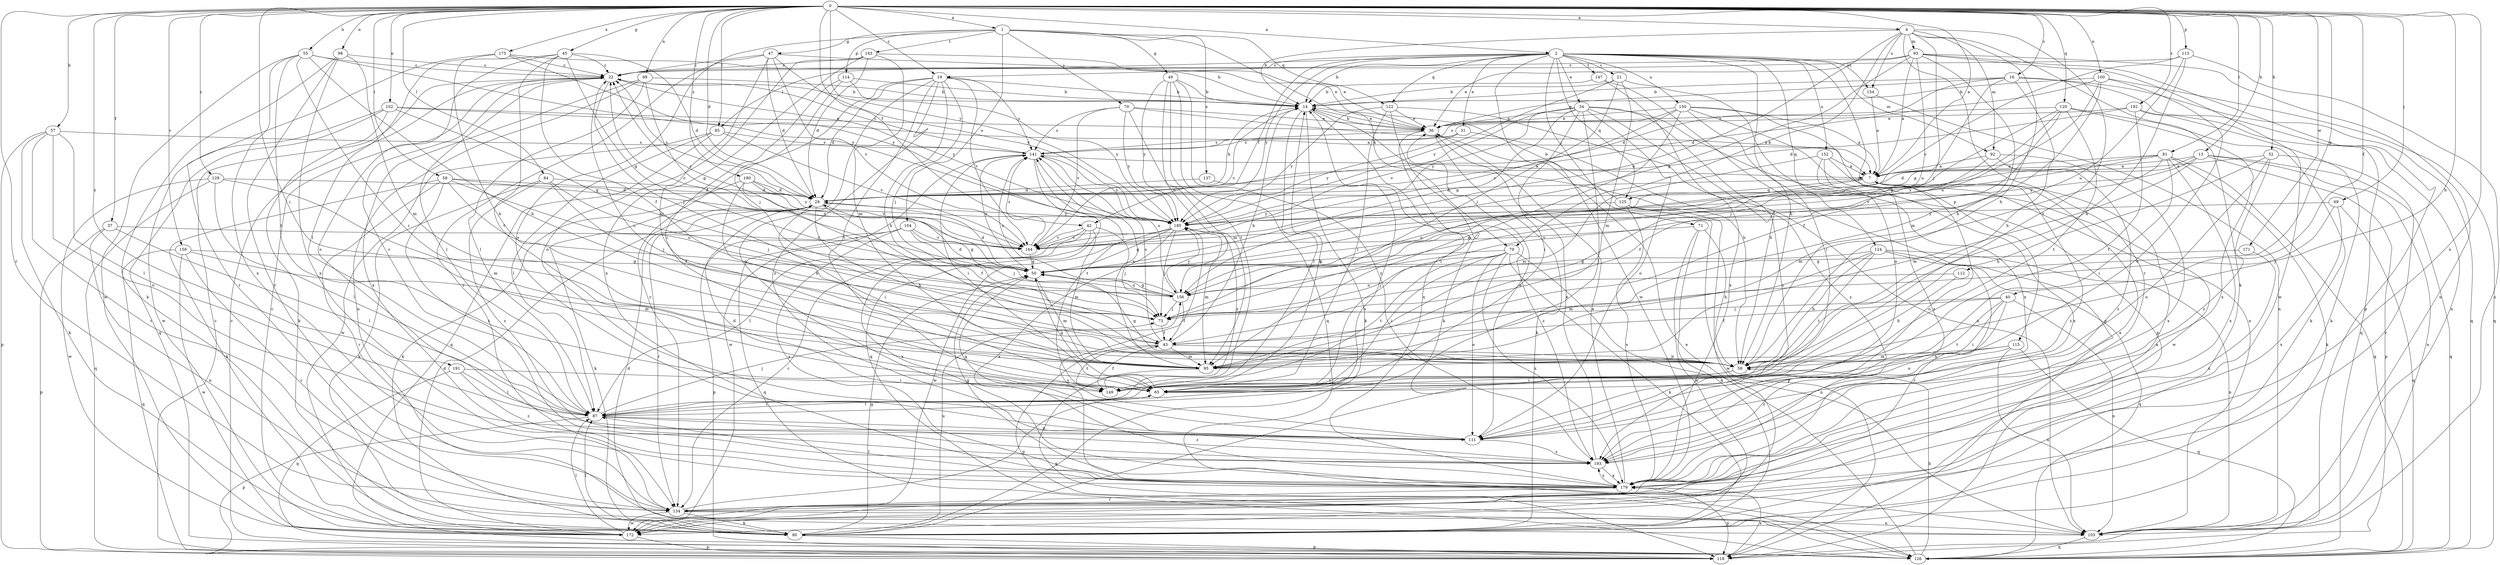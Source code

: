 strict digraph  {
0;
1;
2;
4;
7;
13;
14;
16;
19;
21;
22;
29;
31;
34;
36;
37;
40;
42;
43;
45;
47;
49;
50;
52;
55;
57;
58;
59;
65;
69;
70;
71;
73;
79;
80;
81;
84;
85;
87;
92;
93;
95;
98;
99;
100;
102;
103;
104;
111;
112;
113;
114;
115;
118;
120;
122;
124;
125;
126;
129;
134;
137;
141;
143;
147;
149;
150;
152;
154;
156;
158;
164;
171;
172;
175;
179;
185;
190;
191;
192;
193;
0 -> 1  [label=a];
0 -> 2  [label=a];
0 -> 4  [label=a];
0 -> 7  [label=a];
0 -> 13  [label=b];
0 -> 16  [label=c];
0 -> 19  [label=c];
0 -> 29  [label=d];
0 -> 37  [label=f];
0 -> 40  [label=f];
0 -> 42  [label=f];
0 -> 45  [label=g];
0 -> 52  [label=h];
0 -> 55  [label=h];
0 -> 57  [label=h];
0 -> 58  [label=h];
0 -> 59  [label=i];
0 -> 65  [label=i];
0 -> 69  [label=j];
0 -> 81  [label=l];
0 -> 84  [label=l];
0 -> 85  [label=l];
0 -> 98  [label=n];
0 -> 99  [label=n];
0 -> 100  [label=n];
0 -> 102  [label=n];
0 -> 112  [label=p];
0 -> 113  [label=p];
0 -> 120  [label=q];
0 -> 129  [label=r];
0 -> 134  [label=r];
0 -> 158  [label=v];
0 -> 171  [label=w];
0 -> 175  [label=x];
0 -> 179  [label=x];
0 -> 185  [label=y];
0 -> 190  [label=z];
0 -> 191  [label=z];
0 -> 192  [label=z];
1 -> 47  [label=g];
1 -> 49  [label=g];
1 -> 70  [label=j];
1 -> 79  [label=k];
1 -> 104  [label=o];
1 -> 111  [label=o];
1 -> 114  [label=p];
1 -> 122  [label=q];
1 -> 137  [label=s];
1 -> 143  [label=t];
2 -> 14  [label=b];
2 -> 19  [label=c];
2 -> 21  [label=c];
2 -> 31  [label=e];
2 -> 34  [label=e];
2 -> 42  [label=f];
2 -> 58  [label=h];
2 -> 71  [label=j];
2 -> 85  [label=l];
2 -> 92  [label=m];
2 -> 115  [label=p];
2 -> 122  [label=q];
2 -> 124  [label=q];
2 -> 125  [label=q];
2 -> 147  [label=t];
2 -> 150  [label=u];
2 -> 152  [label=u];
2 -> 154  [label=u];
2 -> 172  [label=w];
2 -> 185  [label=y];
4 -> 14  [label=b];
4 -> 58  [label=h];
4 -> 73  [label=j];
4 -> 79  [label=k];
4 -> 80  [label=k];
4 -> 92  [label=m];
4 -> 93  [label=m];
4 -> 134  [label=r];
4 -> 149  [label=t];
4 -> 154  [label=u];
4 -> 156  [label=u];
7 -> 29  [label=d];
7 -> 111  [label=o];
7 -> 125  [label=q];
7 -> 156  [label=u];
7 -> 193  [label=z];
13 -> 7  [label=a];
13 -> 29  [label=d];
13 -> 95  [label=m];
13 -> 103  [label=n];
13 -> 118  [label=p];
13 -> 126  [label=q];
13 -> 185  [label=y];
14 -> 36  [label=e];
14 -> 58  [label=h];
14 -> 80  [label=k];
14 -> 87  [label=l];
14 -> 164  [label=v];
14 -> 179  [label=x];
16 -> 14  [label=b];
16 -> 29  [label=d];
16 -> 36  [label=e];
16 -> 50  [label=g];
16 -> 58  [label=h];
16 -> 103  [label=n];
16 -> 126  [label=q];
19 -> 14  [label=b];
19 -> 29  [label=d];
19 -> 58  [label=h];
19 -> 73  [label=j];
19 -> 111  [label=o];
19 -> 134  [label=r];
19 -> 141  [label=s];
19 -> 149  [label=t];
19 -> 164  [label=v];
19 -> 193  [label=z];
21 -> 14  [label=b];
21 -> 73  [label=j];
21 -> 95  [label=m];
21 -> 111  [label=o];
21 -> 185  [label=y];
22 -> 14  [label=b];
22 -> 73  [label=j];
22 -> 87  [label=l];
22 -> 185  [label=y];
29 -> 14  [label=b];
29 -> 22  [label=c];
29 -> 43  [label=f];
29 -> 58  [label=h];
29 -> 65  [label=i];
29 -> 80  [label=k];
29 -> 134  [label=r];
29 -> 185  [label=y];
31 -> 141  [label=s];
31 -> 185  [label=y];
31 -> 193  [label=z];
34 -> 36  [label=e];
34 -> 50  [label=g];
34 -> 58  [label=h];
34 -> 65  [label=i];
34 -> 87  [label=l];
34 -> 111  [label=o];
34 -> 164  [label=v];
34 -> 179  [label=x];
34 -> 185  [label=y];
34 -> 193  [label=z];
36 -> 14  [label=b];
36 -> 65  [label=i];
36 -> 80  [label=k];
36 -> 141  [label=s];
37 -> 87  [label=l];
37 -> 103  [label=n];
37 -> 118  [label=p];
37 -> 164  [label=v];
40 -> 43  [label=f];
40 -> 65  [label=i];
40 -> 73  [label=j];
40 -> 103  [label=n];
40 -> 111  [label=o];
40 -> 149  [label=t];
42 -> 73  [label=j];
42 -> 87  [label=l];
42 -> 95  [label=m];
42 -> 134  [label=r];
42 -> 164  [label=v];
42 -> 179  [label=x];
43 -> 14  [label=b];
43 -> 58  [label=h];
43 -> 95  [label=m];
43 -> 118  [label=p];
43 -> 141  [label=s];
43 -> 149  [label=t];
45 -> 22  [label=c];
45 -> 29  [label=d];
45 -> 43  [label=f];
45 -> 50  [label=g];
45 -> 87  [label=l];
45 -> 111  [label=o];
45 -> 149  [label=t];
47 -> 22  [label=c];
47 -> 29  [label=d];
47 -> 36  [label=e];
47 -> 95  [label=m];
47 -> 134  [label=r];
47 -> 164  [label=v];
47 -> 185  [label=y];
49 -> 14  [label=b];
49 -> 126  [label=q];
49 -> 149  [label=t];
49 -> 156  [label=u];
49 -> 185  [label=y];
49 -> 193  [label=z];
50 -> 22  [label=c];
50 -> 29  [label=d];
50 -> 95  [label=m];
50 -> 141  [label=s];
50 -> 156  [label=u];
52 -> 7  [label=a];
52 -> 58  [label=h];
52 -> 111  [label=o];
52 -> 134  [label=r];
52 -> 193  [label=z];
55 -> 22  [label=c];
55 -> 58  [label=h];
55 -> 65  [label=i];
55 -> 149  [label=t];
55 -> 172  [label=w];
55 -> 179  [label=x];
55 -> 185  [label=y];
57 -> 80  [label=k];
57 -> 87  [label=l];
57 -> 111  [label=o];
57 -> 118  [label=p];
57 -> 134  [label=r];
57 -> 141  [label=s];
58 -> 22  [label=c];
58 -> 50  [label=g];
58 -> 65  [label=i];
58 -> 149  [label=t];
59 -> 29  [label=d];
59 -> 73  [label=j];
59 -> 80  [label=k];
59 -> 134  [label=r];
59 -> 156  [label=u];
59 -> 164  [label=v];
59 -> 193  [label=z];
65 -> 50  [label=g];
65 -> 87  [label=l];
69 -> 73  [label=j];
69 -> 126  [label=q];
69 -> 179  [label=x];
69 -> 185  [label=y];
70 -> 7  [label=a];
70 -> 36  [label=e];
70 -> 95  [label=m];
70 -> 141  [label=s];
70 -> 164  [label=v];
70 -> 185  [label=y];
71 -> 58  [label=h];
71 -> 80  [label=k];
71 -> 164  [label=v];
71 -> 172  [label=w];
73 -> 43  [label=f];
79 -> 50  [label=g];
79 -> 65  [label=i];
79 -> 73  [label=j];
79 -> 80  [label=k];
79 -> 103  [label=n];
79 -> 111  [label=o];
79 -> 149  [label=t];
79 -> 179  [label=x];
80 -> 29  [label=d];
80 -> 50  [label=g];
80 -> 87  [label=l];
80 -> 118  [label=p];
80 -> 156  [label=u];
81 -> 7  [label=a];
81 -> 65  [label=i];
81 -> 80  [label=k];
81 -> 95  [label=m];
81 -> 126  [label=q];
81 -> 164  [label=v];
81 -> 179  [label=x];
81 -> 185  [label=y];
84 -> 29  [label=d];
84 -> 43  [label=f];
84 -> 73  [label=j];
84 -> 80  [label=k];
84 -> 193  [label=z];
85 -> 87  [label=l];
85 -> 126  [label=q];
85 -> 141  [label=s];
85 -> 164  [label=v];
85 -> 172  [label=w];
87 -> 14  [label=b];
87 -> 22  [label=c];
87 -> 65  [label=i];
87 -> 73  [label=j];
87 -> 111  [label=o];
87 -> 118  [label=p];
87 -> 193  [label=z];
92 -> 7  [label=a];
92 -> 43  [label=f];
92 -> 179  [label=x];
92 -> 193  [label=z];
93 -> 7  [label=a];
93 -> 22  [label=c];
93 -> 36  [label=e];
93 -> 50  [label=g];
93 -> 58  [label=h];
93 -> 103  [label=n];
93 -> 118  [label=p];
93 -> 156  [label=u];
93 -> 172  [label=w];
95 -> 126  [label=q];
95 -> 141  [label=s];
98 -> 22  [label=c];
98 -> 80  [label=k];
98 -> 95  [label=m];
98 -> 134  [label=r];
98 -> 179  [label=x];
99 -> 14  [label=b];
99 -> 50  [label=g];
99 -> 87  [label=l];
99 -> 103  [label=n];
99 -> 179  [label=x];
100 -> 14  [label=b];
100 -> 29  [label=d];
100 -> 95  [label=m];
100 -> 111  [label=o];
100 -> 126  [label=q];
100 -> 156  [label=u];
102 -> 7  [label=a];
102 -> 36  [label=e];
102 -> 50  [label=g];
102 -> 80  [label=k];
102 -> 126  [label=q];
102 -> 172  [label=w];
103 -> 126  [label=q];
103 -> 185  [label=y];
104 -> 50  [label=g];
104 -> 73  [label=j];
104 -> 118  [label=p];
104 -> 126  [label=q];
104 -> 164  [label=v];
104 -> 179  [label=x];
111 -> 29  [label=d];
111 -> 36  [label=e];
111 -> 50  [label=g];
111 -> 193  [label=z];
112 -> 58  [label=h];
112 -> 156  [label=u];
113 -> 22  [label=c];
113 -> 58  [label=h];
113 -> 103  [label=n];
113 -> 156  [label=u];
113 -> 164  [label=v];
114 -> 14  [label=b];
114 -> 65  [label=i];
114 -> 73  [label=j];
114 -> 185  [label=y];
115 -> 58  [label=h];
115 -> 95  [label=m];
115 -> 103  [label=n];
115 -> 126  [label=q];
115 -> 193  [label=z];
118 -> 22  [label=c];
118 -> 179  [label=x];
120 -> 36  [label=e];
120 -> 43  [label=f];
120 -> 50  [label=g];
120 -> 73  [label=j];
120 -> 80  [label=k];
120 -> 149  [label=t];
120 -> 179  [label=x];
122 -> 36  [label=e];
122 -> 65  [label=i];
122 -> 80  [label=k];
122 -> 103  [label=n];
122 -> 185  [label=y];
124 -> 50  [label=g];
124 -> 58  [label=h];
124 -> 95  [label=m];
124 -> 103  [label=n];
124 -> 126  [label=q];
124 -> 134  [label=r];
124 -> 149  [label=t];
125 -> 14  [label=b];
125 -> 118  [label=p];
125 -> 172  [label=w];
125 -> 179  [label=x];
125 -> 185  [label=y];
126 -> 22  [label=c];
126 -> 36  [label=e];
126 -> 58  [label=h];
129 -> 29  [label=d];
129 -> 87  [label=l];
129 -> 95  [label=m];
129 -> 126  [label=q];
129 -> 172  [label=w];
134 -> 7  [label=a];
134 -> 14  [label=b];
134 -> 80  [label=k];
134 -> 103  [label=n];
134 -> 172  [label=w];
137 -> 29  [label=d];
137 -> 193  [label=z];
141 -> 7  [label=a];
141 -> 22  [label=c];
141 -> 65  [label=i];
141 -> 126  [label=q];
141 -> 149  [label=t];
141 -> 156  [label=u];
141 -> 172  [label=w];
143 -> 22  [label=c];
143 -> 29  [label=d];
143 -> 36  [label=e];
143 -> 95  [label=m];
143 -> 111  [label=o];
143 -> 179  [label=x];
147 -> 14  [label=b];
147 -> 118  [label=p];
147 -> 179  [label=x];
149 -> 43  [label=f];
149 -> 185  [label=y];
150 -> 7  [label=a];
150 -> 36  [label=e];
150 -> 65  [label=i];
150 -> 95  [label=m];
150 -> 103  [label=n];
150 -> 118  [label=p];
150 -> 141  [label=s];
150 -> 164  [label=v];
152 -> 7  [label=a];
152 -> 95  [label=m];
152 -> 172  [label=w];
152 -> 179  [label=x];
152 -> 193  [label=z];
154 -> 7  [label=a];
154 -> 103  [label=n];
156 -> 29  [label=d];
156 -> 43  [label=f];
156 -> 50  [label=g];
156 -> 73  [label=j];
156 -> 141  [label=s];
156 -> 185  [label=y];
158 -> 50  [label=g];
158 -> 95  [label=m];
158 -> 126  [label=q];
158 -> 134  [label=r];
158 -> 172  [label=w];
164 -> 22  [label=c];
164 -> 50  [label=g];
164 -> 141  [label=s];
171 -> 50  [label=g];
171 -> 179  [label=x];
172 -> 22  [label=c];
172 -> 29  [label=d];
172 -> 87  [label=l];
172 -> 118  [label=p];
175 -> 14  [label=b];
175 -> 22  [label=c];
175 -> 58  [label=h];
175 -> 134  [label=r];
175 -> 185  [label=y];
179 -> 7  [label=a];
179 -> 36  [label=e];
179 -> 50  [label=g];
179 -> 87  [label=l];
179 -> 118  [label=p];
179 -> 134  [label=r];
179 -> 193  [label=z];
185 -> 50  [label=g];
185 -> 73  [label=j];
185 -> 95  [label=m];
185 -> 141  [label=s];
185 -> 164  [label=v];
185 -> 172  [label=w];
185 -> 179  [label=x];
190 -> 29  [label=d];
190 -> 58  [label=h];
190 -> 80  [label=k];
190 -> 156  [label=u];
190 -> 164  [label=v];
190 -> 185  [label=y];
191 -> 65  [label=i];
191 -> 87  [label=l];
191 -> 126  [label=q];
191 -> 193  [label=z];
192 -> 29  [label=d];
192 -> 36  [label=e];
192 -> 80  [label=k];
192 -> 126  [label=q];
192 -> 149  [label=t];
193 -> 36  [label=e];
193 -> 179  [label=x];
}
